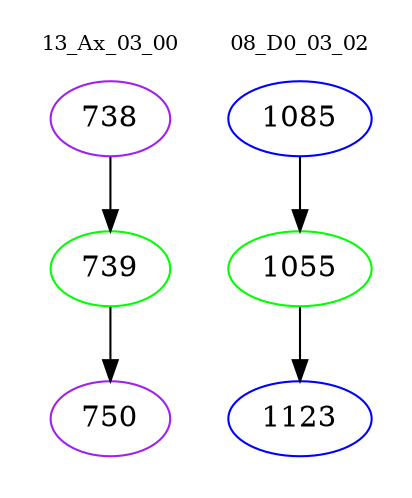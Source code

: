 digraph{
subgraph cluster_0 {
color = white
label = "13_Ax_03_00";
fontsize=10;
T0_738 [label="738", color="purple"]
T0_738 -> T0_739 [color="black"]
T0_739 [label="739", color="green"]
T0_739 -> T0_750 [color="black"]
T0_750 [label="750", color="purple"]
}
subgraph cluster_1 {
color = white
label = "08_D0_03_02";
fontsize=10;
T1_1085 [label="1085", color="blue"]
T1_1085 -> T1_1055 [color="black"]
T1_1055 [label="1055", color="green"]
T1_1055 -> T1_1123 [color="black"]
T1_1123 [label="1123", color="blue"]
}
}
